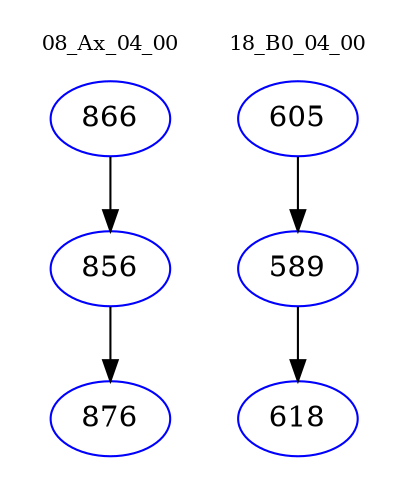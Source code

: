 digraph{
subgraph cluster_0 {
color = white
label = "08_Ax_04_00";
fontsize=10;
T0_866 [label="866", color="blue"]
T0_866 -> T0_856 [color="black"]
T0_856 [label="856", color="blue"]
T0_856 -> T0_876 [color="black"]
T0_876 [label="876", color="blue"]
}
subgraph cluster_1 {
color = white
label = "18_B0_04_00";
fontsize=10;
T1_605 [label="605", color="blue"]
T1_605 -> T1_589 [color="black"]
T1_589 [label="589", color="blue"]
T1_589 -> T1_618 [color="black"]
T1_618 [label="618", color="blue"]
}
}
